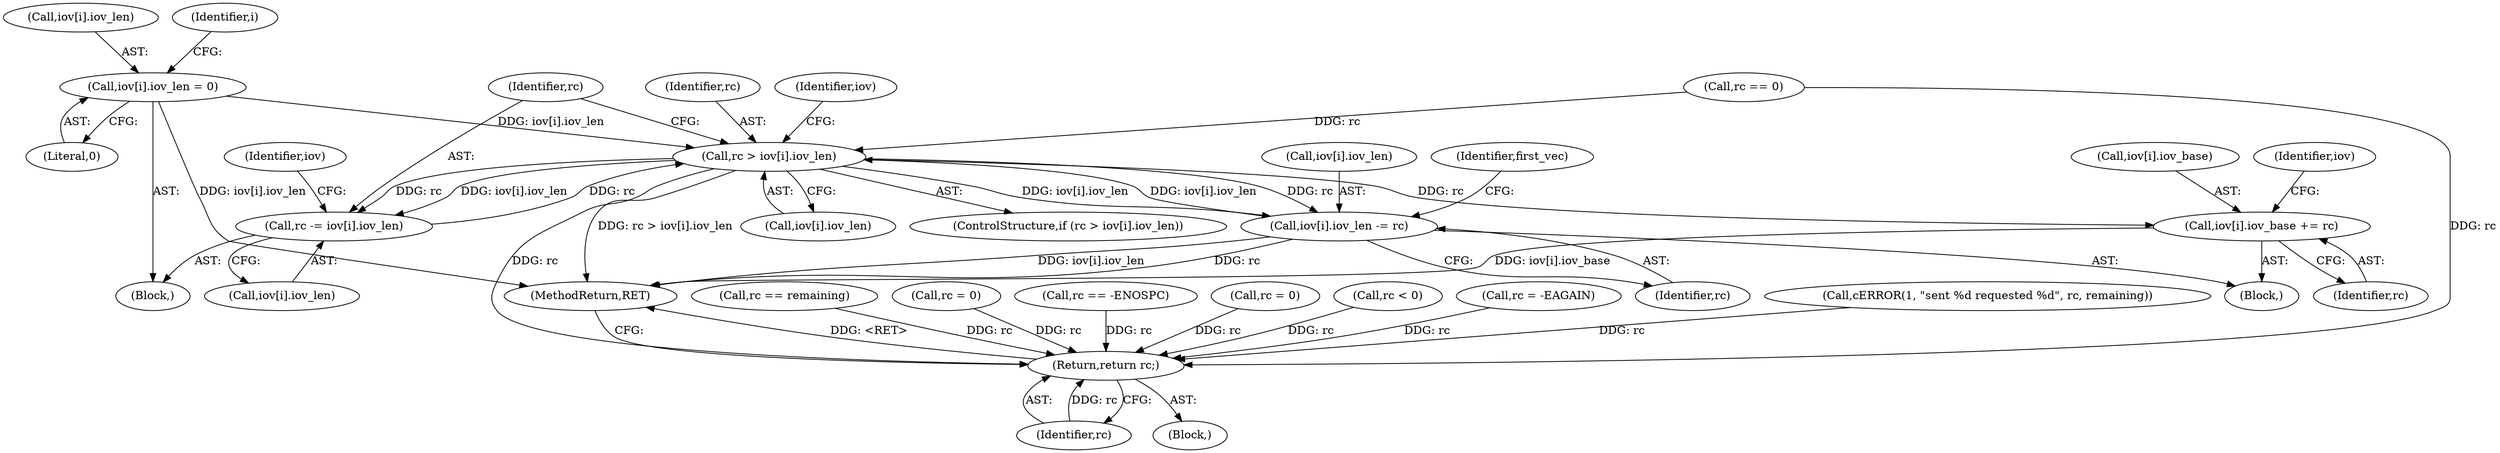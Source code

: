 digraph "0_linux_ea702b80e0bbb2448e201472127288beb82ca2fe@pointer" {
"1000348" [label="(Call,iov[i].iov_len = 0)"];
"1000333" [label="(Call,rc > iov[i].iov_len)"];
"1000341" [label="(Call,rc -= iov[i].iov_len)"];
"1000357" [label="(Call,iov[i].iov_base += rc)"];
"1000364" [label="(Call,iov[i].iov_len -= rc)"];
"1000381" [label="(Return,return rc;)"];
"1000383" [label="(MethodReturn,RET)"];
"1000381" [label="(Return,return rc;)"];
"1000349" [label="(Call,iov[i].iov_len)"];
"1000342" [label="(Identifier,rc)"];
"1000340" [label="(Block,)"];
"1000354" [label="(Literal,0)"];
"1000343" [label="(Call,iov[i].iov_len)"];
"1000360" [label="(Identifier,iov)"];
"1000382" [label="(Identifier,rc)"];
"1000282" [label="(Call,rc == remaining)"];
"1000363" [label="(Identifier,rc)"];
"1000372" [label="(Identifier,first_vec)"];
"1000114" [label="(Call,rc = 0)"];
"1000335" [label="(Call,iov[i].iov_len)"];
"1000112" [label="(Block,)"];
"1000358" [label="(Call,iov[i].iov_base)"];
"1000365" [label="(Call,iov[i].iov_len)"];
"1000357" [label="(Call,iov[i].iov_base += rc)"];
"1000351" [label="(Identifier,iov)"];
"1000334" [label="(Identifier,rc)"];
"1000238" [label="(Call,rc == -ENOSPC)"];
"1000378" [label="(Call,rc = 0)"];
"1000356" [label="(Block,)"];
"1000323" [label="(Identifier,i)"];
"1000273" [label="(Call,rc < 0)"];
"1000370" [label="(Identifier,rc)"];
"1000262" [label="(Call,rc = -EAGAIN)"];
"1000302" [label="(Call,rc == 0)"];
"1000348" [label="(Call,iov[i].iov_len = 0)"];
"1000367" [label="(Identifier,iov)"];
"1000341" [label="(Call,rc -= iov[i].iov_len)"];
"1000295" [label="(Call,cERROR(1, \"sent %d requested %d\", rc, remaining))"];
"1000332" [label="(ControlStructure,if (rc > iov[i].iov_len))"];
"1000333" [label="(Call,rc > iov[i].iov_len)"];
"1000364" [label="(Call,iov[i].iov_len -= rc)"];
"1000348" -> "1000340"  [label="AST: "];
"1000348" -> "1000354"  [label="CFG: "];
"1000349" -> "1000348"  [label="AST: "];
"1000354" -> "1000348"  [label="AST: "];
"1000323" -> "1000348"  [label="CFG: "];
"1000348" -> "1000383"  [label="DDG: iov[i].iov_len"];
"1000348" -> "1000333"  [label="DDG: iov[i].iov_len"];
"1000333" -> "1000332"  [label="AST: "];
"1000333" -> "1000335"  [label="CFG: "];
"1000334" -> "1000333"  [label="AST: "];
"1000335" -> "1000333"  [label="AST: "];
"1000342" -> "1000333"  [label="CFG: "];
"1000360" -> "1000333"  [label="CFG: "];
"1000333" -> "1000383"  [label="DDG: rc > iov[i].iov_len"];
"1000341" -> "1000333"  [label="DDG: rc"];
"1000302" -> "1000333"  [label="DDG: rc"];
"1000364" -> "1000333"  [label="DDG: iov[i].iov_len"];
"1000333" -> "1000341"  [label="DDG: iov[i].iov_len"];
"1000333" -> "1000341"  [label="DDG: rc"];
"1000333" -> "1000357"  [label="DDG: rc"];
"1000333" -> "1000364"  [label="DDG: rc"];
"1000333" -> "1000364"  [label="DDG: iov[i].iov_len"];
"1000333" -> "1000381"  [label="DDG: rc"];
"1000341" -> "1000340"  [label="AST: "];
"1000341" -> "1000343"  [label="CFG: "];
"1000342" -> "1000341"  [label="AST: "];
"1000343" -> "1000341"  [label="AST: "];
"1000351" -> "1000341"  [label="CFG: "];
"1000357" -> "1000356"  [label="AST: "];
"1000357" -> "1000363"  [label="CFG: "];
"1000358" -> "1000357"  [label="AST: "];
"1000363" -> "1000357"  [label="AST: "];
"1000367" -> "1000357"  [label="CFG: "];
"1000357" -> "1000383"  [label="DDG: iov[i].iov_base"];
"1000364" -> "1000356"  [label="AST: "];
"1000364" -> "1000370"  [label="CFG: "];
"1000365" -> "1000364"  [label="AST: "];
"1000370" -> "1000364"  [label="AST: "];
"1000372" -> "1000364"  [label="CFG: "];
"1000364" -> "1000383"  [label="DDG: iov[i].iov_len"];
"1000364" -> "1000383"  [label="DDG: rc"];
"1000381" -> "1000112"  [label="AST: "];
"1000381" -> "1000382"  [label="CFG: "];
"1000382" -> "1000381"  [label="AST: "];
"1000383" -> "1000381"  [label="CFG: "];
"1000381" -> "1000383"  [label="DDG: <RET>"];
"1000382" -> "1000381"  [label="DDG: rc"];
"1000295" -> "1000381"  [label="DDG: rc"];
"1000238" -> "1000381"  [label="DDG: rc"];
"1000302" -> "1000381"  [label="DDG: rc"];
"1000282" -> "1000381"  [label="DDG: rc"];
"1000262" -> "1000381"  [label="DDG: rc"];
"1000378" -> "1000381"  [label="DDG: rc"];
"1000114" -> "1000381"  [label="DDG: rc"];
"1000273" -> "1000381"  [label="DDG: rc"];
}
